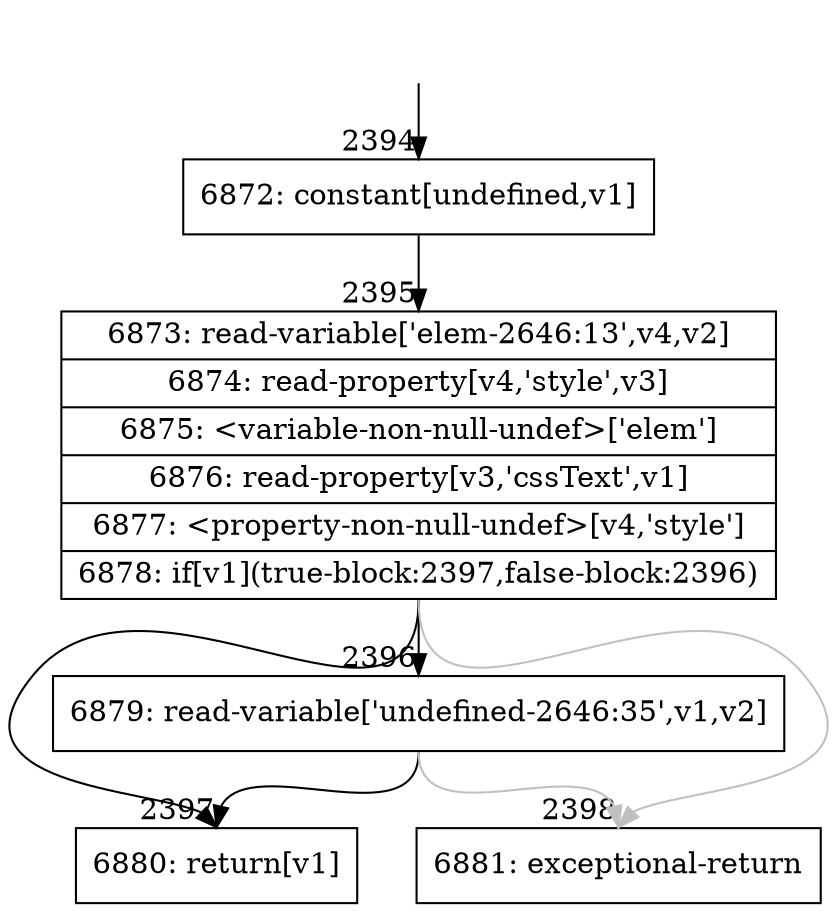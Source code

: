 digraph {
rankdir="TD"
BB_entry162[shape=none,label=""];
BB_entry162 -> BB2394 [tailport=s, headport=n, headlabel="    2394"]
BB2394 [shape=record label="{6872: constant[undefined,v1]}" ] 
BB2394 -> BB2395 [tailport=s, headport=n, headlabel="      2395"]
BB2395 [shape=record label="{6873: read-variable['elem-2646:13',v4,v2]|6874: read-property[v4,'style',v3]|6875: \<variable-non-null-undef\>['elem']|6876: read-property[v3,'cssText',v1]|6877: \<property-non-null-undef\>[v4,'style']|6878: if[v1](true-block:2397,false-block:2396)}" ] 
BB2395 -> BB2397 [tailport=s, headport=n, headlabel="      2397"]
BB2395 -> BB2396 [tailport=s, headport=n, headlabel="      2396"]
BB2395 -> BB2398 [tailport=s, headport=n, color=gray, headlabel="      2398"]
BB2396 [shape=record label="{6879: read-variable['undefined-2646:35',v1,v2]}" ] 
BB2396 -> BB2397 [tailport=s, headport=n]
BB2396 -> BB2398 [tailport=s, headport=n, color=gray]
BB2397 [shape=record label="{6880: return[v1]}" ] 
BB2398 [shape=record label="{6881: exceptional-return}" ] 
}
